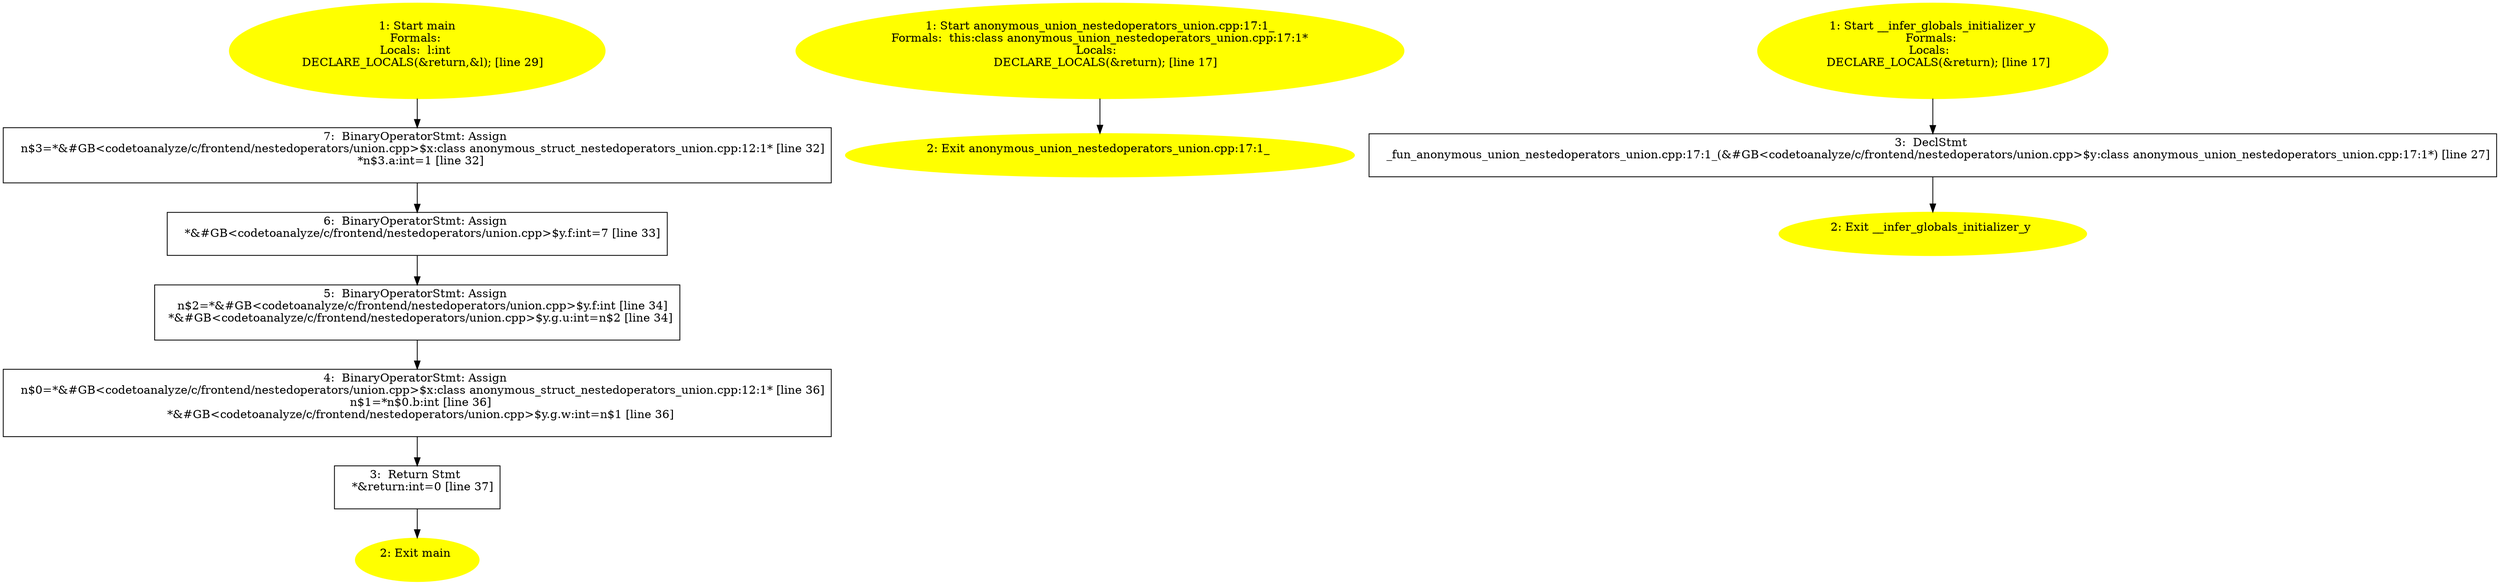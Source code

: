 /* @generated */
digraph iCFG {
"main.fad58de7366495db4650cfefac2fcd61_7" [label="7:  BinaryOperatorStmt: Assign \n   n$3=*&#GB<codetoanalyze/c/frontend/nestedoperators/union.cpp>$x:class anonymous_struct_nestedoperators_union.cpp:12:1* [line 32]\n  *n$3.a:int=1 [line 32]\n " shape="box"]
	

	 "main.fad58de7366495db4650cfefac2fcd61_7" -> "main.fad58de7366495db4650cfefac2fcd61_6" ;
"main.fad58de7366495db4650cfefac2fcd61_6" [label="6:  BinaryOperatorStmt: Assign \n   *&#GB<codetoanalyze/c/frontend/nestedoperators/union.cpp>$y.f:int=7 [line 33]\n " shape="box"]
	

	 "main.fad58de7366495db4650cfefac2fcd61_6" -> "main.fad58de7366495db4650cfefac2fcd61_5" ;
"main.fad58de7366495db4650cfefac2fcd61_5" [label="5:  BinaryOperatorStmt: Assign \n   n$2=*&#GB<codetoanalyze/c/frontend/nestedoperators/union.cpp>$y.f:int [line 34]\n  *&#GB<codetoanalyze/c/frontend/nestedoperators/union.cpp>$y.g.u:int=n$2 [line 34]\n " shape="box"]
	

	 "main.fad58de7366495db4650cfefac2fcd61_5" -> "main.fad58de7366495db4650cfefac2fcd61_4" ;
"main.fad58de7366495db4650cfefac2fcd61_4" [label="4:  BinaryOperatorStmt: Assign \n   n$0=*&#GB<codetoanalyze/c/frontend/nestedoperators/union.cpp>$x:class anonymous_struct_nestedoperators_union.cpp:12:1* [line 36]\n  n$1=*n$0.b:int [line 36]\n  *&#GB<codetoanalyze/c/frontend/nestedoperators/union.cpp>$y.g.w:int=n$1 [line 36]\n " shape="box"]
	

	 "main.fad58de7366495db4650cfefac2fcd61_4" -> "main.fad58de7366495db4650cfefac2fcd61_3" ;
"main.fad58de7366495db4650cfefac2fcd61_3" [label="3:  Return Stmt \n   *&return:int=0 [line 37]\n " shape="box"]
	

	 "main.fad58de7366495db4650cfefac2fcd61_3" -> "main.fad58de7366495db4650cfefac2fcd61_2" ;
"main.fad58de7366495db4650cfefac2fcd61_2" [label="2: Exit main \n  " color=yellow style=filled]
	

"main.fad58de7366495db4650cfefac2fcd61_1" [label="1: Start main\nFormals: \nLocals:  l:int \n   DECLARE_LOCALS(&return,&l); [line 29]\n " color=yellow style=filled]
	

	 "main.fad58de7366495db4650cfefac2fcd61_1" -> "main.fad58de7366495db4650cfefac2fcd61_7" ;
"anonymous_union_nestedoperators_union.cpp:17:1_{_ZN3$_0C1Ev}.7872f3ad68b4dcc7dc45fed509da0ae0_2" [label="2: Exit anonymous_union_nestedoperators_union.cpp:17:1_ \n  " color=yellow style=filled]
	

"anonymous_union_nestedoperators_union.cpp:17:1_{_ZN3$_0C1Ev}.7872f3ad68b4dcc7dc45fed509da0ae0_1" [label="1: Start anonymous_union_nestedoperators_union.cpp:17:1_\nFormals:  this:class anonymous_union_nestedoperators_union.cpp:17:1*\nLocals:  \n   DECLARE_LOCALS(&return); [line 17]\n " color=yellow style=filled]
	

	 "anonymous_union_nestedoperators_union.cpp:17:1_{_ZN3$_0C1Ev}.7872f3ad68b4dcc7dc45fed509da0ae0_1" -> "anonymous_union_nestedoperators_union.cpp:17:1_{_ZN3$_0C1Ev}.7872f3ad68b4dcc7dc45fed509da0ae0_2" ;
"__infer_globals_initializer_y.0ea250be2dd991733c9131c53abc3c54_3" [label="3:  DeclStmt \n   _fun_anonymous_union_nestedoperators_union.cpp:17:1_(&#GB<codetoanalyze/c/frontend/nestedoperators/union.cpp>$y:class anonymous_union_nestedoperators_union.cpp:17:1*) [line 27]\n " shape="box"]
	

	 "__infer_globals_initializer_y.0ea250be2dd991733c9131c53abc3c54_3" -> "__infer_globals_initializer_y.0ea250be2dd991733c9131c53abc3c54_2" ;
"__infer_globals_initializer_y.0ea250be2dd991733c9131c53abc3c54_2" [label="2: Exit __infer_globals_initializer_y \n  " color=yellow style=filled]
	

"__infer_globals_initializer_y.0ea250be2dd991733c9131c53abc3c54_1" [label="1: Start __infer_globals_initializer_y\nFormals: \nLocals:  \n   DECLARE_LOCALS(&return); [line 17]\n " color=yellow style=filled]
	

	 "__infer_globals_initializer_y.0ea250be2dd991733c9131c53abc3c54_1" -> "__infer_globals_initializer_y.0ea250be2dd991733c9131c53abc3c54_3" ;
}

